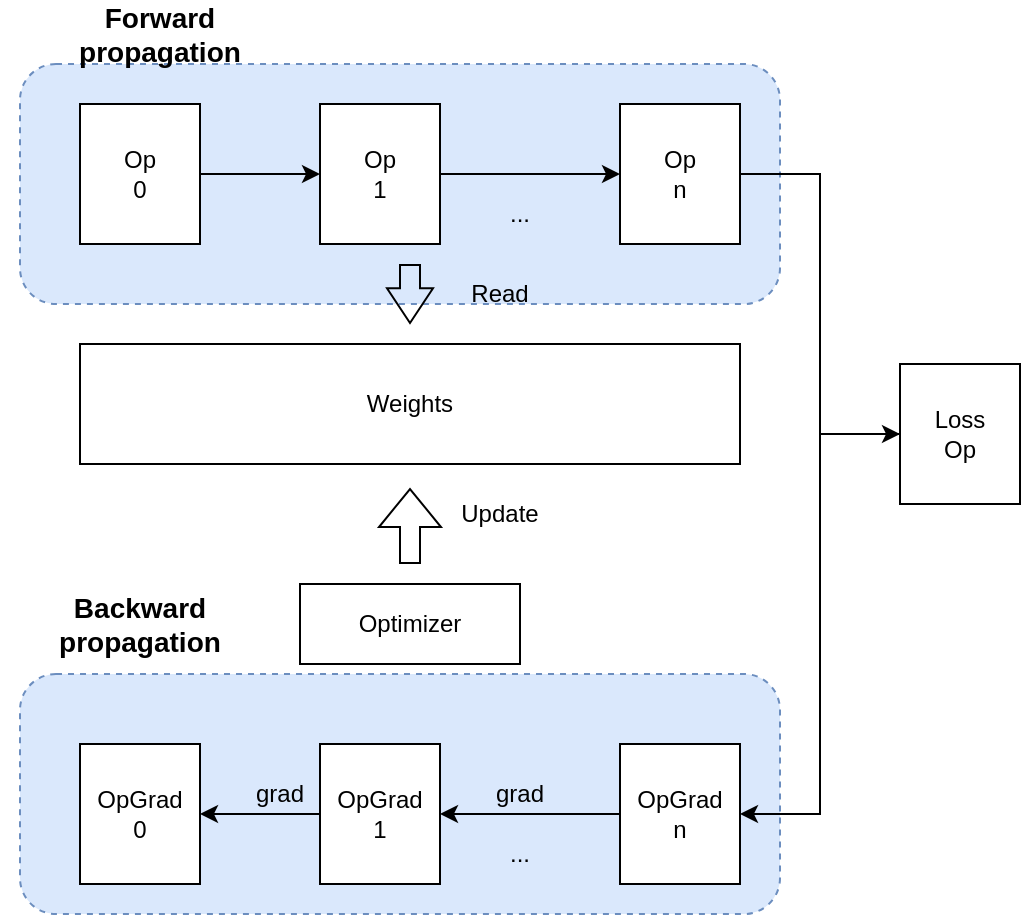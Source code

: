 <mxfile version="20.4.0" type="github">
  <diagram id="wENbt7fuNAPI7s-r718T" name="第 1 页">
    <mxGraphModel dx="1217" dy="877" grid="1" gridSize="10" guides="1" tooltips="1" connect="1" arrows="1" fold="1" page="1" pageScale="1" pageWidth="827" pageHeight="1169" math="0" shadow="0">
      <root>
        <mxCell id="0" />
        <mxCell id="1" parent="0" />
        <mxCell id="c10-ZULsXqmEMeiF0qhY-36" value="" style="rounded=1;whiteSpace=wrap;html=1;dashed=1;fillColor=#dae8fc;strokeColor=#6c8ebf;" parent="1" vertex="1">
          <mxGeometry x="130" y="435" width="380" height="120" as="geometry" />
        </mxCell>
        <mxCell id="c10-ZULsXqmEMeiF0qhY-35" value="" style="rounded=1;whiteSpace=wrap;html=1;dashed=1;fillColor=#dae8fc;strokeColor=#6c8ebf;" parent="1" vertex="1">
          <mxGeometry x="130" y="130" width="380" height="120" as="geometry" />
        </mxCell>
        <mxCell id="c10-ZULsXqmEMeiF0qhY-13" style="edgeStyle=orthogonalEdgeStyle;rounded=0;orthogonalLoop=1;jettySize=auto;html=1;exitX=1;exitY=0.5;exitDx=0;exitDy=0;entryX=0;entryY=0.5;entryDx=0;entryDy=0;" parent="1" source="c10-ZULsXqmEMeiF0qhY-1" target="c10-ZULsXqmEMeiF0qhY-2" edge="1">
          <mxGeometry relative="1" as="geometry" />
        </mxCell>
        <mxCell id="c10-ZULsXqmEMeiF0qhY-1" value="Op&lt;br&gt;0" style="rounded=0;whiteSpace=wrap;html=1;" parent="1" vertex="1">
          <mxGeometry x="160" y="150" width="60" height="70" as="geometry" />
        </mxCell>
        <mxCell id="c10-ZULsXqmEMeiF0qhY-17" style="edgeStyle=orthogonalEdgeStyle;rounded=0;orthogonalLoop=1;jettySize=auto;html=1;exitX=1;exitY=0.5;exitDx=0;exitDy=0;entryX=0;entryY=0.5;entryDx=0;entryDy=0;" parent="1" source="c10-ZULsXqmEMeiF0qhY-2" target="c10-ZULsXqmEMeiF0qhY-3" edge="1">
          <mxGeometry relative="1" as="geometry" />
        </mxCell>
        <mxCell id="c10-ZULsXqmEMeiF0qhY-2" value="Op&lt;br&gt;1" style="rounded=0;whiteSpace=wrap;html=1;" parent="1" vertex="1">
          <mxGeometry x="280" y="150" width="60" height="70" as="geometry" />
        </mxCell>
        <mxCell id="c10-ZULsXqmEMeiF0qhY-18" style="edgeStyle=orthogonalEdgeStyle;rounded=0;orthogonalLoop=1;jettySize=auto;html=1;exitX=1;exitY=0.5;exitDx=0;exitDy=0;entryX=0;entryY=0.5;entryDx=0;entryDy=0;" parent="1" source="c10-ZULsXqmEMeiF0qhY-3" target="c10-ZULsXqmEMeiF0qhY-11" edge="1">
          <mxGeometry relative="1" as="geometry" />
        </mxCell>
        <mxCell id="c10-ZULsXqmEMeiF0qhY-3" value="Op&lt;br&gt;n" style="rounded=0;whiteSpace=wrap;html=1;" parent="1" vertex="1">
          <mxGeometry x="430" y="150" width="60" height="70" as="geometry" />
        </mxCell>
        <mxCell id="c10-ZULsXqmEMeiF0qhY-5" value="..." style="text;html=1;strokeColor=none;fillColor=none;align=center;verticalAlign=middle;whiteSpace=wrap;rounded=0;" parent="1" vertex="1">
          <mxGeometry x="350" y="190" width="60" height="30" as="geometry" />
        </mxCell>
        <mxCell id="c10-ZULsXqmEMeiF0qhY-6" value="OpGrad&lt;br&gt;0" style="rounded=0;whiteSpace=wrap;html=1;" parent="1" vertex="1">
          <mxGeometry x="160" y="470" width="60" height="70" as="geometry" />
        </mxCell>
        <mxCell id="c10-ZULsXqmEMeiF0qhY-20" style="edgeStyle=orthogonalEdgeStyle;rounded=0;orthogonalLoop=1;jettySize=auto;html=1;exitX=0;exitY=0.5;exitDx=0;exitDy=0;entryX=1;entryY=0.5;entryDx=0;entryDy=0;" parent="1" source="c10-ZULsXqmEMeiF0qhY-7" target="c10-ZULsXqmEMeiF0qhY-6" edge="1">
          <mxGeometry relative="1" as="geometry" />
        </mxCell>
        <mxCell id="c10-ZULsXqmEMeiF0qhY-7" value="OpGrad&lt;br&gt;1" style="rounded=0;whiteSpace=wrap;html=1;" parent="1" vertex="1">
          <mxGeometry x="280" y="470" width="60" height="70" as="geometry" />
        </mxCell>
        <mxCell id="c10-ZULsXqmEMeiF0qhY-19" style="edgeStyle=orthogonalEdgeStyle;rounded=0;orthogonalLoop=1;jettySize=auto;html=1;exitX=0;exitY=0.5;exitDx=0;exitDy=0;" parent="1" source="c10-ZULsXqmEMeiF0qhY-8" target="c10-ZULsXqmEMeiF0qhY-7" edge="1">
          <mxGeometry relative="1" as="geometry" />
        </mxCell>
        <mxCell id="c10-ZULsXqmEMeiF0qhY-8" value="OpGrad&lt;br&gt;n" style="rounded=0;whiteSpace=wrap;html=1;" parent="1" vertex="1">
          <mxGeometry x="430" y="470" width="60" height="70" as="geometry" />
        </mxCell>
        <mxCell id="c10-ZULsXqmEMeiF0qhY-9" value="..." style="text;html=1;strokeColor=none;fillColor=none;align=center;verticalAlign=middle;whiteSpace=wrap;rounded=0;" parent="1" vertex="1">
          <mxGeometry x="350" y="510" width="60" height="30" as="geometry" />
        </mxCell>
        <mxCell id="c10-ZULsXqmEMeiF0qhY-21" style="edgeStyle=orthogonalEdgeStyle;rounded=0;orthogonalLoop=1;jettySize=auto;html=1;exitX=0;exitY=0.5;exitDx=0;exitDy=0;entryX=1;entryY=0.5;entryDx=0;entryDy=0;" parent="1" source="c10-ZULsXqmEMeiF0qhY-11" target="c10-ZULsXqmEMeiF0qhY-8" edge="1">
          <mxGeometry relative="1" as="geometry" />
        </mxCell>
        <mxCell id="c10-ZULsXqmEMeiF0qhY-11" value="Loss&lt;br&gt;Op" style="rounded=0;whiteSpace=wrap;html=1;" parent="1" vertex="1">
          <mxGeometry x="570" y="280" width="60" height="70" as="geometry" />
        </mxCell>
        <mxCell id="c10-ZULsXqmEMeiF0qhY-22" value="Weights" style="rounded=0;whiteSpace=wrap;html=1;" parent="1" vertex="1">
          <mxGeometry x="160" y="270" width="330" height="60" as="geometry" />
        </mxCell>
        <mxCell id="c10-ZULsXqmEMeiF0qhY-25" value="grad" style="text;html=1;strokeColor=none;fillColor=none;align=center;verticalAlign=middle;whiteSpace=wrap;rounded=0;" parent="1" vertex="1">
          <mxGeometry x="350" y="480" width="60" height="30" as="geometry" />
        </mxCell>
        <mxCell id="c10-ZULsXqmEMeiF0qhY-26" value="grad" style="text;html=1;strokeColor=none;fillColor=none;align=center;verticalAlign=middle;whiteSpace=wrap;rounded=0;" parent="1" vertex="1">
          <mxGeometry x="230" y="480" width="60" height="30" as="geometry" />
        </mxCell>
        <mxCell id="c10-ZULsXqmEMeiF0qhY-27" value="Optimizer" style="rounded=0;whiteSpace=wrap;html=1;" parent="1" vertex="1">
          <mxGeometry x="270" y="390" width="110" height="40" as="geometry" />
        </mxCell>
        <mxCell id="c10-ZULsXqmEMeiF0qhY-28" value="" style="shape=flexArrow;endArrow=classic;html=1;rounded=0;" parent="1" edge="1">
          <mxGeometry width="50" height="50" relative="1" as="geometry">
            <mxPoint x="325" y="380" as="sourcePoint" />
            <mxPoint x="325" y="342" as="targetPoint" />
          </mxGeometry>
        </mxCell>
        <mxCell id="c10-ZULsXqmEMeiF0qhY-29" value="Update" style="text;html=1;strokeColor=none;fillColor=none;align=center;verticalAlign=middle;whiteSpace=wrap;rounded=0;" parent="1" vertex="1">
          <mxGeometry x="340" y="340" width="60" height="30" as="geometry" />
        </mxCell>
        <mxCell id="c10-ZULsXqmEMeiF0qhY-31" value="" style="shape=flexArrow;endArrow=classic;html=1;rounded=0;endWidth=12;endSize=5.444;" parent="1" edge="1">
          <mxGeometry width="50" height="50" relative="1" as="geometry">
            <mxPoint x="325" y="230" as="sourcePoint" />
            <mxPoint x="325" y="260" as="targetPoint" />
          </mxGeometry>
        </mxCell>
        <mxCell id="c10-ZULsXqmEMeiF0qhY-33" value="Read" style="text;html=1;strokeColor=none;fillColor=none;align=center;verticalAlign=middle;whiteSpace=wrap;rounded=0;" parent="1" vertex="1">
          <mxGeometry x="340" y="230" width="60" height="30" as="geometry" />
        </mxCell>
        <mxCell id="_K-2ffVjdaapof2ypOLh-1" value="&lt;b&gt;&lt;font style=&quot;font-size: 14px;&quot;&gt;Forward propagation&lt;/font&gt;&lt;/b&gt;" style="text;html=1;strokeColor=none;fillColor=none;align=center;verticalAlign=middle;whiteSpace=wrap;rounded=0;dashed=1;" vertex="1" parent="1">
          <mxGeometry x="130" y="100" width="140" height="30" as="geometry" />
        </mxCell>
        <mxCell id="_K-2ffVjdaapof2ypOLh-2" value="&lt;b&gt;&lt;font style=&quot;font-size: 14px;&quot;&gt;Backward propagation&lt;/font&gt;&lt;/b&gt;" style="text;html=1;strokeColor=none;fillColor=none;align=center;verticalAlign=middle;whiteSpace=wrap;rounded=0;dashed=1;" vertex="1" parent="1">
          <mxGeometry x="120" y="395" width="140" height="30" as="geometry" />
        </mxCell>
      </root>
    </mxGraphModel>
  </diagram>
</mxfile>
